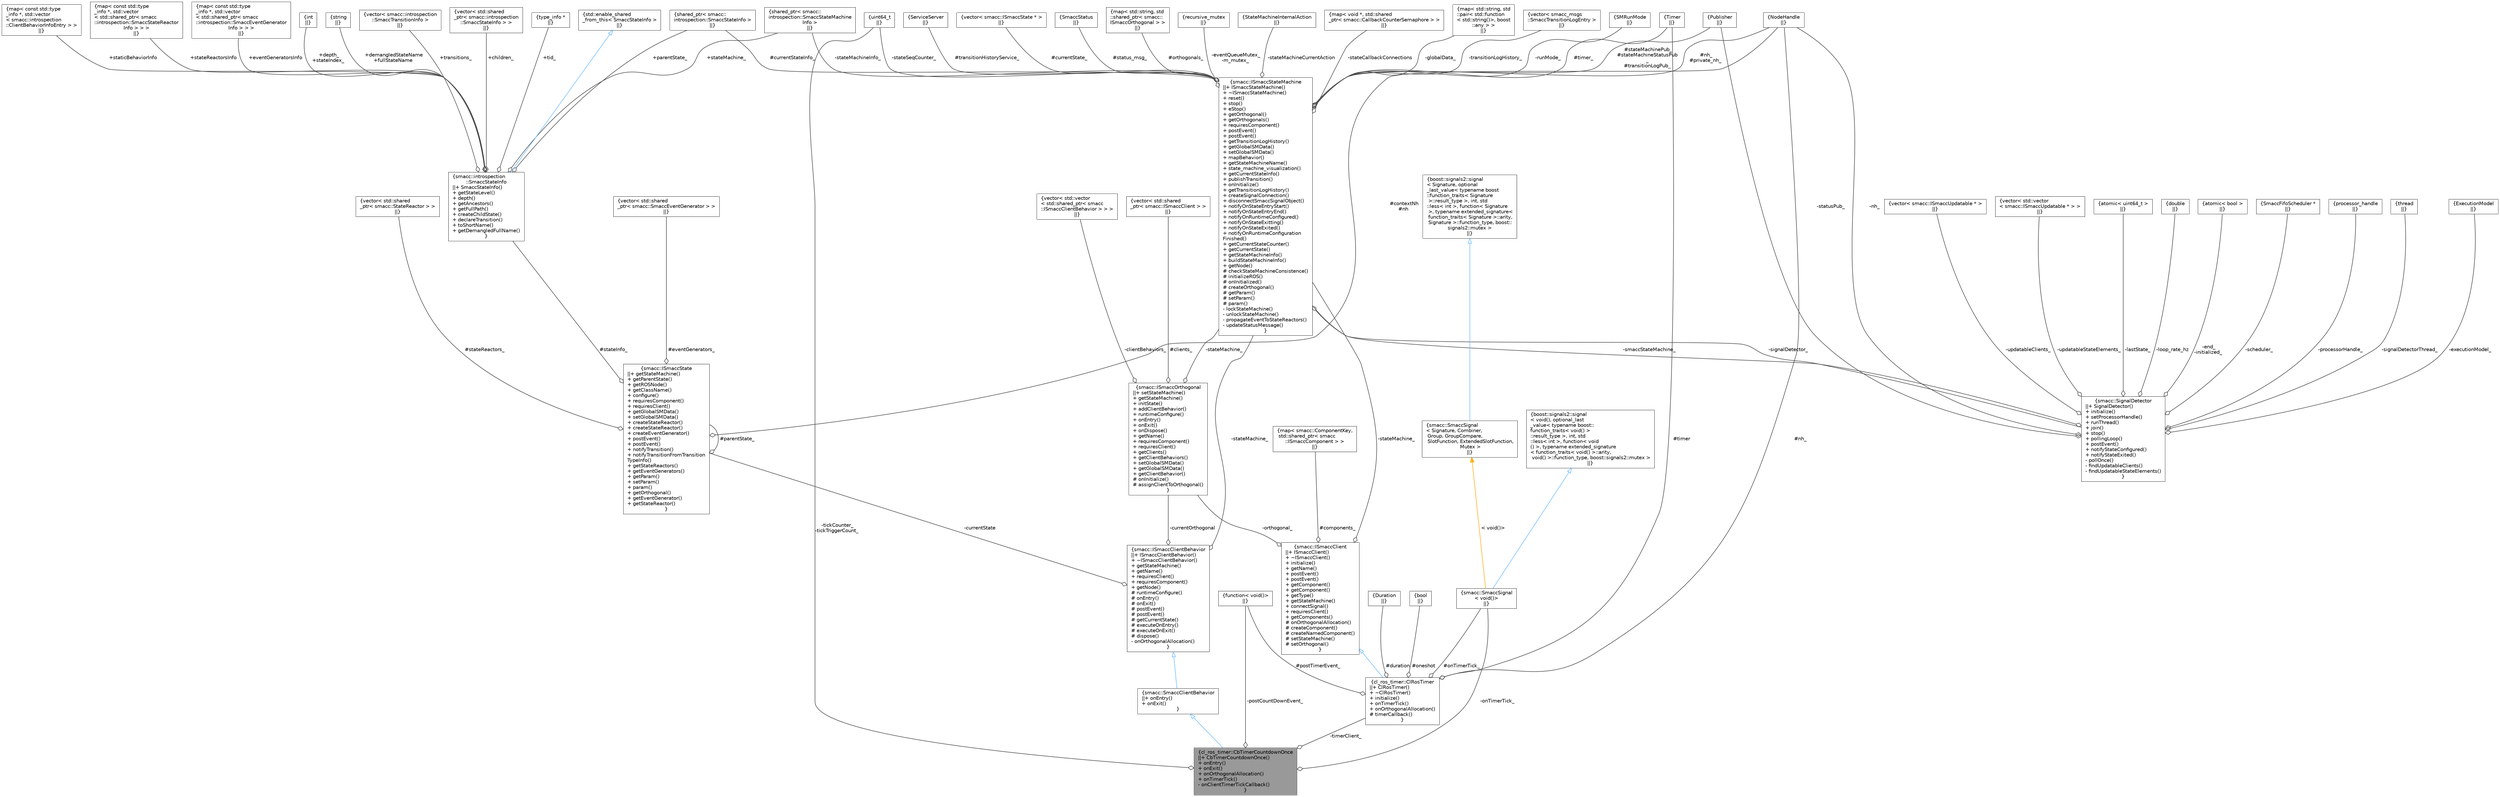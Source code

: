 digraph "cl_ros_timer::CbTimerCountdownOnce"
{
 // LATEX_PDF_SIZE
  bgcolor="transparent";
  edge [fontname=Helvetica,fontsize=10,labelfontname=Helvetica,labelfontsize=10];
  node [fontname=Helvetica,fontsize=10,shape=box,height=0.2,width=0.4];
  Node1 [label="{cl_ros_timer::CbTimerCountdownOnce\n||+ CbTimerCountdownOnce()\l+ onEntry()\l+ onExit()\l+ onOrthogonalAllocation()\l+ onTimerTick()\l- onClientTimerTickCallback()\l}",height=0.2,width=0.4,color="gray40", fillcolor="grey60", style="filled", fontcolor="black",tooltip=" "];
  Node2 -> Node1 [dir="back",color="steelblue1",style="solid",arrowtail="onormal"];
  Node2 [label="{smacc::SmaccClientBehavior\n||+ onEntry()\l+ onExit()\l}",height=0.2,width=0.4,color="gray40", fillcolor="white", style="filled",URL="$classsmacc_1_1SmaccClientBehavior.html",tooltip=" "];
  Node3 -> Node2 [dir="back",color="steelblue1",style="solid",arrowtail="onormal"];
  Node3 [label="{smacc::ISmaccClientBehavior\n||+ ISmaccClientBehavior()\l+ ~ISmaccClientBehavior()\l+ getStateMachine()\l+ getName()\l+ requiresClient()\l+ requiresComponent()\l+ getNode()\l# runtimeConfigure()\l# onEntry()\l# onExit()\l# postEvent()\l# postEvent()\l# getCurrentState()\l# executeOnEntry()\l# executeOnExit()\l# dispose()\l- onOrthogonalAllocation()\l}",height=0.2,width=0.4,color="gray40", fillcolor="white", style="filled",URL="$classsmacc_1_1ISmaccClientBehavior.html",tooltip=" "];
  Node4 -> Node3 [color="grey25",style="solid",label=" -stateMachine_" ,arrowhead="odiamond"];
  Node4 [label="{smacc::ISmaccStateMachine\n||+ ISmaccStateMachine()\l+ ~ISmaccStateMachine()\l+ reset()\l+ stop()\l+ eStop()\l+ getOrthogonal()\l+ getOrthogonals()\l+ requiresComponent()\l+ postEvent()\l+ postEvent()\l+ getTransitionLogHistory()\l+ getGlobalSMData()\l+ setGlobalSMData()\l+ mapBehavior()\l+ getStateMachineName()\l+ state_machine_visualization()\l+ getCurrentStateInfo()\l+ publishTransition()\l+ onInitialize()\l+ getTransitionLogHistory()\l+ createSignalConnection()\l+ disconnectSmaccSignalObject()\l+ notifyOnStateEntryStart()\l+ notifyOnStateEntryEnd()\l+ notifyOnRuntimeConfigured()\l+ notifyOnStateExitting()\l+ notifyOnStateExited()\l+ notifyOnRuntimeConfiguration\lFinished()\l+ getCurrentStateCounter()\l+ getCurrentState()\l+ getStateMachineInfo()\l+ buildStateMachineInfo()\l+ getNode()\l# checkStateMachineConsistence()\l# initializeROS()\l# onInitialized()\l# createOrthogonal()\l# getParam()\l# setParam()\l# param()\l- lockStateMachine()\l- unlockStateMachine()\l- propagateEventToStateReactors()\l- updateStatusMessage()\l}",height=0.2,width=0.4,color="gray40", fillcolor="white", style="filled",URL="$classsmacc_1_1ISmaccStateMachine.html",tooltip=" "];
  Node5 -> Node4 [color="grey25",style="solid",label=" #nh_\n#private_nh_" ,arrowhead="odiamond"];
  Node5 [label="{NodeHandle\n||}",height=0.2,width=0.4,color="gray40", fillcolor="white", style="filled",tooltip=" "];
  Node6 -> Node4 [color="grey25",style="solid",label=" #timer_" ,arrowhead="odiamond"];
  Node6 [label="{Timer\n||}",height=0.2,width=0.4,color="gray40", fillcolor="white", style="filled",tooltip=" "];
  Node7 -> Node4 [color="grey25",style="solid",label=" #stateMachinePub_\n#stateMachineStatusPub\l_\n#transitionLogPub_" ,arrowhead="odiamond"];
  Node7 [label="{Publisher\n||}",height=0.2,width=0.4,color="gray40", fillcolor="white", style="filled",tooltip=" "];
  Node8 -> Node4 [color="grey25",style="solid",label=" #transitionHistoryService_" ,arrowhead="odiamond"];
  Node8 [label="{ServiceServer\n||}",height=0.2,width=0.4,color="gray40", fillcolor="white", style="filled",tooltip=" "];
  Node9 -> Node4 [color="grey25",style="solid",label=" #currentState_" ,arrowhead="odiamond"];
  Node9 [label="{vector\< smacc::ISmaccState * \>\n||}",height=0.2,width=0.4,color="gray40", fillcolor="white", style="filled",tooltip=" "];
  Node10 -> Node4 [color="grey25",style="solid",label=" #currentStateInfo_" ,arrowhead="odiamond"];
  Node10 [label="{shared_ptr\< smacc::\lintrospection::SmaccStateInfo \>\n||}",height=0.2,width=0.4,color="gray40", fillcolor="white", style="filled",tooltip=" "];
  Node11 -> Node4 [color="grey25",style="solid",label=" #status_msg_" ,arrowhead="odiamond"];
  Node11 [label="{SmaccStatus\n||}",height=0.2,width=0.4,color="gray40", fillcolor="white", style="filled",tooltip=" "];
  Node12 -> Node4 [color="grey25",style="solid",label=" #orthogonals_" ,arrowhead="odiamond"];
  Node12 [label="{map\< std::string, std\l::shared_ptr\< smacc::\lISmaccOrthogonal \> \>\n||}",height=0.2,width=0.4,color="gray40", fillcolor="white", style="filled",tooltip=" "];
  Node13 -> Node4 [color="grey25",style="solid",label=" -eventQueueMutex_\n-m_mutex_" ,arrowhead="odiamond"];
  Node13 [label="{recursive_mutex\n||}",height=0.2,width=0.4,color="gray40", fillcolor="white", style="filled",tooltip=" "];
  Node14 -> Node4 [color="grey25",style="solid",label=" -stateMachineCurrentAction" ,arrowhead="odiamond"];
  Node14 [label="{StateMachineInternalAction\n||}",height=0.2,width=0.4,color="gray40", fillcolor="white", style="filled",tooltip=" "];
  Node15 -> Node4 [color="grey25",style="solid",label=" -stateCallbackConnections" ,arrowhead="odiamond"];
  Node15 [label="{map\< void *, std::shared\l_ptr\< smacc::CallbackCounterSemaphore \> \>\n||}",height=0.2,width=0.4,color="gray40", fillcolor="white", style="filled",tooltip=" "];
  Node16 -> Node4 [color="grey25",style="solid",label=" -globalData_" ,arrowhead="odiamond"];
  Node16 [label="{map\< std::string, std\l::pair\< std::function\l\< std::string()\>, boost\l::any \> \>\n||}",height=0.2,width=0.4,color="gray40", fillcolor="white", style="filled",tooltip=" "];
  Node17 -> Node4 [color="grey25",style="solid",label=" -transitionLogHistory_" ,arrowhead="odiamond"];
  Node17 [label="{vector\< smacc_msgs\l::SmaccTransitionLogEntry \>\n||}",height=0.2,width=0.4,color="gray40", fillcolor="white", style="filled",tooltip=" "];
  Node18 -> Node4 [color="grey25",style="solid",label=" -runMode_" ,arrowhead="odiamond"];
  Node18 [label="{SMRunMode\n||}",height=0.2,width=0.4,color="gray40", fillcolor="white", style="filled",tooltip=" "];
  Node19 -> Node4 [color="grey25",style="solid",label=" -signalDetector_" ,arrowhead="odiamond"];
  Node19 [label="{smacc::SignalDetector\n||+ SignalDetector()\l+ initialize()\l+ setProcessorHandle()\l+ runThread()\l+ join()\l+ stop()\l+ pollingLoop()\l+ postEvent()\l+ notifyStateConfigured()\l+ notifyStateExited()\l- pollOnce()\l- findUpdatableClients()\l- findUpdatableStateElements()\l}",height=0.2,width=0.4,color="gray40", fillcolor="white", style="filled",URL="$classsmacc_1_1SignalDetector.html",tooltip=" "];
  Node4 -> Node19 [color="grey25",style="solid",label=" -smaccStateMachine_" ,arrowhead="odiamond"];
  Node20 -> Node19 [color="grey25",style="solid",label=" -updatableClients_" ,arrowhead="odiamond"];
  Node20 [label="{vector\< smacc::ISmaccUpdatable * \>\n||}",height=0.2,width=0.4,color="gray40", fillcolor="white", style="filled",tooltip=" "];
  Node21 -> Node19 [color="grey25",style="solid",label=" -updatableStateElements_" ,arrowhead="odiamond"];
  Node21 [label="{vector\< std::vector\l\< smacc::ISmaccUpdatable * \> \>\n||}",height=0.2,width=0.4,color="gray40", fillcolor="white", style="filled",tooltip=" "];
  Node22 -> Node19 [color="grey25",style="solid",label=" -lastState_" ,arrowhead="odiamond"];
  Node22 [label="{atomic\< uint64_t \>\n||}",height=0.2,width=0.4,color="gray40", fillcolor="white", style="filled",tooltip=" "];
  Node23 -> Node19 [color="grey25",style="solid",label=" -loop_rate_hz" ,arrowhead="odiamond"];
  Node23 [label="{double\n||}",height=0.2,width=0.4,color="gray40", fillcolor="white", style="filled",tooltip=" "];
  Node24 -> Node19 [color="grey25",style="solid",label=" -end_\n-initialized_" ,arrowhead="odiamond"];
  Node24 [label="{atomic\< bool \>\n||}",height=0.2,width=0.4,color="gray40", fillcolor="white", style="filled",tooltip=" "];
  Node5 -> Node19 [color="grey25",style="solid",label=" -nh_" ,arrowhead="odiamond"];
  Node7 -> Node19 [color="grey25",style="solid",label=" -statusPub_" ,arrowhead="odiamond"];
  Node25 -> Node19 [color="grey25",style="solid",label=" -scheduler_" ,arrowhead="odiamond"];
  Node25 [label="{SmaccFifoScheduler *\n||}",height=0.2,width=0.4,color="gray40", fillcolor="white", style="filled",tooltip=" "];
  Node26 -> Node19 [color="grey25",style="solid",label=" -processorHandle_" ,arrowhead="odiamond"];
  Node26 [label="{processor_handle\n||}",height=0.2,width=0.4,color="gray40", fillcolor="white", style="filled",tooltip=" "];
  Node27 -> Node19 [color="grey25",style="solid",label=" -signalDetectorThread_" ,arrowhead="odiamond"];
  Node27 [label="{thread\n||}",height=0.2,width=0.4,color="gray40", fillcolor="white", style="filled",tooltip=" "];
  Node28 -> Node19 [color="grey25",style="solid",label=" -executionModel_" ,arrowhead="odiamond"];
  Node28 [label="{ExecutionModel\n||}",height=0.2,width=0.4,color="gray40", fillcolor="white", style="filled",tooltip=" "];
  Node29 -> Node4 [color="grey25",style="solid",label=" -stateSeqCounter_" ,arrowhead="odiamond"];
  Node29 [label="{uint64_t\n||}",height=0.2,width=0.4,color="gray40", fillcolor="white", style="filled",tooltip=" "];
  Node30 -> Node4 [color="grey25",style="solid",label=" -stateMachineInfo_" ,arrowhead="odiamond"];
  Node30 [label="{shared_ptr\< smacc::\lintrospection::SmaccStateMachine\lInfo \>\n||}",height=0.2,width=0.4,color="gray40", fillcolor="white", style="filled",tooltip=" "];
  Node31 -> Node3 [color="grey25",style="solid",label=" -currentState" ,arrowhead="odiamond"];
  Node31 [label="{smacc::ISmaccState\n||+ getStateMachine()\l+ getParentState()\l+ getROSNode()\l+ getClassName()\l+ configure()\l+ requiresComponent()\l+ requiresClient()\l+ getGlobalSMData()\l+ setGlobalSMData()\l+ createStateReactor()\l+ createStateReactor()\l+ createEventGenerator()\l+ postEvent()\l+ postEvent()\l+ notifyTransition()\l+ notifyTransitionFromTransition\lTypeInfo()\l+ getStateReactors()\l+ getEventGenerators()\l+ getParam()\l+ setParam()\l+ param()\l+ getOrthogonal()\l+ getEventGenerator()\l+ getStateReactor()\l}",height=0.2,width=0.4,color="gray40", fillcolor="white", style="filled",URL="$classsmacc_1_1ISmaccState.html",tooltip=" "];
  Node32 -> Node31 [color="grey25",style="solid",label=" #stateReactors_" ,arrowhead="odiamond"];
  Node32 [label="{vector\< std::shared\l_ptr\< smacc::StateReactor \> \>\n||}",height=0.2,width=0.4,color="gray40", fillcolor="white", style="filled",tooltip=" "];
  Node33 -> Node31 [color="grey25",style="solid",label=" #eventGenerators_" ,arrowhead="odiamond"];
  Node33 [label="{vector\< std::shared\l_ptr\< smacc::SmaccEventGenerator \> \>\n||}",height=0.2,width=0.4,color="gray40", fillcolor="white", style="filled",tooltip=" "];
  Node5 -> Node31 [color="grey25",style="solid",label=" #contextNh\n#nh" ,arrowhead="odiamond"];
  Node31 -> Node31 [color="grey25",style="solid",label=" #parentState_" ,arrowhead="odiamond"];
  Node34 -> Node31 [color="grey25",style="solid",label=" #stateInfo_" ,arrowhead="odiamond"];
  Node34 [label="{smacc::introspection\l::SmaccStateInfo\n||+ SmaccStateInfo()\l+ getStateLevel()\l+ depth()\l+ getAncestors()\l+ getFullPath()\l+ createChildState()\l+ declareTransition()\l+ toShortName()\l+ getDemangledFullName()\l}",height=0.2,width=0.4,color="gray40", fillcolor="white", style="filled",URL="$classsmacc_1_1introspection_1_1SmaccStateInfo.html",tooltip=" "];
  Node35 -> Node34 [dir="back",color="steelblue1",style="solid",arrowtail="onormal"];
  Node35 [label="{std::enable_shared\l_from_this\< SmaccStateInfo \>\n||}",height=0.2,width=0.4,color="gray40", fillcolor="white", style="filled",tooltip=" "];
  Node36 -> Node34 [color="grey25",style="solid",label=" +staticBehaviorInfo" ,arrowhead="odiamond"];
  Node36 [label="{map\< const std::type\l_info *, std::vector\l\< smacc::introspection\l::ClientBehaviorInfoEntry \> \>\n||}",height=0.2,width=0.4,color="gray40", fillcolor="white", style="filled",tooltip=" "];
  Node37 -> Node34 [color="grey25",style="solid",label=" +stateReactorsInfo" ,arrowhead="odiamond"];
  Node37 [label="{map\< const std::type\l_info *, std::vector\l\< std::shared_ptr\< smacc\l::introspection::SmaccStateReactor\lInfo \> \> \>\n||}",height=0.2,width=0.4,color="gray40", fillcolor="white", style="filled",tooltip=" "];
  Node38 -> Node34 [color="grey25",style="solid",label=" +eventGeneratorsInfo" ,arrowhead="odiamond"];
  Node38 [label="{map\< const std::type\l_info *, std::vector\l\< std::shared_ptr\< smacc\l::introspection::SmaccEventGenerator\lInfo \> \> \>\n||}",height=0.2,width=0.4,color="gray40", fillcolor="white", style="filled",tooltip=" "];
  Node39 -> Node34 [color="grey25",style="solid",label=" +depth_\n+stateIndex_" ,arrowhead="odiamond"];
  Node39 [label="{int\n||}",height=0.2,width=0.4,color="gray40", fillcolor="white", style="filled",tooltip=" "];
  Node40 -> Node34 [color="grey25",style="solid",label=" +demangledStateName\n+fullStateName" ,arrowhead="odiamond"];
  Node40 [label="{string\n||}",height=0.2,width=0.4,color="gray40", fillcolor="white", style="filled",tooltip=" "];
  Node30 -> Node34 [color="grey25",style="solid",label=" +stateMachine_" ,arrowhead="odiamond"];
  Node10 -> Node34 [color="grey25",style="solid",label=" +parentState_" ,arrowhead="odiamond"];
  Node41 -> Node34 [color="grey25",style="solid",label=" +transitions_" ,arrowhead="odiamond"];
  Node41 [label="{vector\< smacc::introspection\l::SmaccTransitionInfo \>\n||}",height=0.2,width=0.4,color="gray40", fillcolor="white", style="filled",tooltip=" "];
  Node42 -> Node34 [color="grey25",style="solid",label=" +children_" ,arrowhead="odiamond"];
  Node42 [label="{vector\< std::shared\l_ptr\< smacc::introspection\l::SmaccStateInfo \> \>\n||}",height=0.2,width=0.4,color="gray40", fillcolor="white", style="filled",tooltip=" "];
  Node43 -> Node34 [color="grey25",style="solid",label=" +tid_" ,arrowhead="odiamond"];
  Node43 [label="{type_info *\n||}",height=0.2,width=0.4,color="gray40", fillcolor="white", style="filled",tooltip=" "];
  Node44 -> Node3 [color="grey25",style="solid",label=" -currentOrthogonal" ,arrowhead="odiamond"];
  Node44 [label="{smacc::ISmaccOrthogonal\n||+ setStateMachine()\l+ getStateMachine()\l+ initState()\l+ addClientBehavior()\l+ runtimeConfigure()\l+ onEntry()\l+ onExit()\l+ onDispose()\l+ getName()\l+ requiresComponent()\l+ requiresClient()\l+ getClients()\l+ getClientBehaviors()\l+ setGlobalSMData()\l+ getGlobalSMData()\l+ getClientBehavior()\l# onInitialize()\l# assignClientToOrthogonal()\l}",height=0.2,width=0.4,color="gray40", fillcolor="white", style="filled",URL="$classsmacc_1_1ISmaccOrthogonal.html",tooltip=" "];
  Node45 -> Node44 [color="grey25",style="solid",label=" #clients_" ,arrowhead="odiamond"];
  Node45 [label="{vector\< std::shared\l_ptr\< smacc::ISmaccClient \> \>\n||}",height=0.2,width=0.4,color="gray40", fillcolor="white", style="filled",tooltip=" "];
  Node4 -> Node44 [color="grey25",style="solid",label=" -stateMachine_" ,arrowhead="odiamond"];
  Node46 -> Node44 [color="grey25",style="solid",label=" -clientBehaviors_" ,arrowhead="odiamond"];
  Node46 [label="{vector\< std::vector\l\< std::shared_ptr\< smacc\l::ISmaccClientBehavior \> \> \>\n||}",height=0.2,width=0.4,color="gray40", fillcolor="white", style="filled",tooltip=" "];
  Node29 -> Node1 [color="grey25",style="solid",label=" -tickCounter_\n-tickTriggerCount_" ,arrowhead="odiamond"];
  Node47 -> Node1 [color="grey25",style="solid",label=" -timerClient_" ,arrowhead="odiamond"];
  Node47 [label="{cl_ros_timer::ClRosTimer\n||+ ClRosTimer()\l+ ~ClRosTimer()\l+ initialize()\l+ onTimerTick()\l+ onOrthogonalAllocation()\l# timerCallback()\l}",height=0.2,width=0.4,color="gray40", fillcolor="white", style="filled",URL="$classcl__ros__timer_1_1ClRosTimer.html",tooltip=" "];
  Node48 -> Node47 [dir="back",color="steelblue1",style="solid",arrowtail="onormal"];
  Node48 [label="{smacc::ISmaccClient\n||+ ISmaccClient()\l+ ~ISmaccClient()\l+ initialize()\l+ getName()\l+ postEvent()\l+ postEvent()\l+ getComponent()\l+ getComponent()\l+ getType()\l+ getStateMachine()\l+ connectSignal()\l+ requiresClient()\l+ getComponents()\l# onOrthogonalAllocation()\l# createComponent()\l# createNamedComponent()\l# setStateMachine()\l# setOrthogonal()\l}",height=0.2,width=0.4,color="gray40", fillcolor="white", style="filled",URL="$classsmacc_1_1ISmaccClient.html",tooltip=" "];
  Node49 -> Node48 [color="grey25",style="solid",label=" #components_" ,arrowhead="odiamond"];
  Node49 [label="{map\< smacc::ComponentKey,\l std::shared_ptr\< smacc\l::ISmaccComponent \> \>\n||}",height=0.2,width=0.4,color="gray40", fillcolor="white", style="filled",tooltip=" "];
  Node4 -> Node48 [color="grey25",style="solid",label=" -stateMachine_" ,arrowhead="odiamond"];
  Node44 -> Node48 [color="grey25",style="solid",label=" -orthogonal_" ,arrowhead="odiamond"];
  Node5 -> Node47 [color="grey25",style="solid",label=" #nh_" ,arrowhead="odiamond"];
  Node6 -> Node47 [color="grey25",style="solid",label=" #timer" ,arrowhead="odiamond"];
  Node50 -> Node47 [color="grey25",style="solid",label=" #duration" ,arrowhead="odiamond"];
  Node50 [label="{Duration\n||}",height=0.2,width=0.4,color="gray40", fillcolor="white", style="filled",tooltip=" "];
  Node51 -> Node47 [color="grey25",style="solid",label=" #oneshot" ,arrowhead="odiamond"];
  Node51 [label="{bool\n||}",height=0.2,width=0.4,color="gray40", fillcolor="white", style="filled",URL="$classbool.html",tooltip=" "];
  Node52 -> Node47 [color="grey25",style="solid",label=" #postTimerEvent_" ,arrowhead="odiamond"];
  Node52 [label="{function\< void()\>\n||}",height=0.2,width=0.4,color="gray40", fillcolor="white", style="filled",tooltip=" "];
  Node53 -> Node47 [color="grey25",style="solid",label=" #onTimerTick_" ,arrowhead="odiamond"];
  Node53 [label="{smacc::SmaccSignal\l\< void()\>\n||}",height=0.2,width=0.4,color="gray40", fillcolor="white", style="filled",URL="$classsmacc_1_1SmaccSignal.html",tooltip=" "];
  Node54 -> Node53 [dir="back",color="steelblue1",style="solid",arrowtail="onormal"];
  Node54 [label="{boost::signals2::signal\l\< void(), optional_last\l_value\< typename boost::\lfunction_traits\< void() \>\l::result_type \>, int, std\l::less\< int \>, function\< void\l() \>, typename extended_signature\l\< function_traits\< void() \>::arity,\l void() \>::function_type, boost::signals2::mutex \>\n||}",height=0.2,width=0.4,color="gray40", fillcolor="white", style="filled",tooltip=" "];
  Node55 -> Node53 [dir="back",color="orange",style="solid",label=" \< void()\>" ];
  Node55 [label="{smacc::SmaccSignal\l\< Signature, Combiner,\l Group, GroupCompare,\l SlotFunction, ExtendedSlotFunction,\l Mutex \>\n||}",height=0.2,width=0.4,color="gray40", fillcolor="white", style="filled",URL="$classsmacc_1_1SmaccSignal.html",tooltip=" "];
  Node56 -> Node55 [dir="back",color="steelblue1",style="solid",arrowtail="onormal"];
  Node56 [label="{boost::signals2::signal\l\< Signature, optional\l_last_value\< typename boost\l::function_traits\< Signature\l \>::result_type \>, int, std\l::less\< int \>, function\< Signature\l \>, typename extended_signature\<\l function_traits\< Signature \>::arity,\l Signature \>::function_type, boost::\lsignals2::mutex \>\n||}",height=0.2,width=0.4,color="gray40", fillcolor="white", style="filled",tooltip=" "];
  Node52 -> Node1 [color="grey25",style="solid",label=" -postCountDownEvent_" ,arrowhead="odiamond"];
  Node53 -> Node1 [color="grey25",style="solid",label=" -onTimerTick_" ,arrowhead="odiamond"];
}
